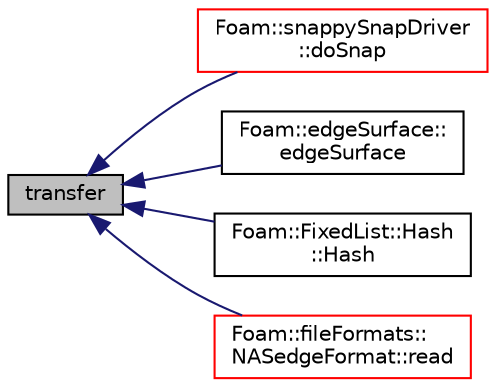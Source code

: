 digraph "transfer"
{
  bgcolor="transparent";
  edge [fontname="Helvetica",fontsize="10",labelfontname="Helvetica",labelfontsize="10"];
  node [fontname="Helvetica",fontsize="10",shape=record];
  rankdir="LR";
  Node84 [label="transfer",height=0.2,width=0.4,color="black", fillcolor="grey75", style="filled", fontcolor="black"];
  Node84 -> Node85 [dir="back",color="midnightblue",fontsize="10",style="solid",fontname="Helvetica"];
  Node85 [label="Foam::snappySnapDriver\l::doSnap",height=0.2,width=0.4,color="red",URL="$a25921.html#adf0870a8be4483ecdb73b26b20d027ee"];
  Node84 -> Node97 [dir="back",color="midnightblue",fontsize="10",style="solid",fontname="Helvetica"];
  Node97 [label="Foam::edgeSurface::\ledgeSurface",height=0.2,width=0.4,color="black",URL="$a26625.html#abe6268d682c2dab294acf2175f47ca38",tooltip="Construct from surface and intersection description. "];
  Node84 -> Node98 [dir="back",color="midnightblue",fontsize="10",style="solid",fontname="Helvetica"];
  Node98 [label="Foam::FixedList::Hash\l::Hash",height=0.2,width=0.4,color="black",URL="$a27013.html#a7d97a81e3e1f24c0b1785ac1c1d193e8"];
  Node84 -> Node99 [dir="back",color="midnightblue",fontsize="10",style="solid",fontname="Helvetica"];
  Node99 [label="Foam::fileFormats::\lNASedgeFormat::read",height=0.2,width=0.4,color="red",URL="$a22533.html#a464ebd67acbdff0014d4dae69e3ec4be",tooltip="Read from a file. "];
}
